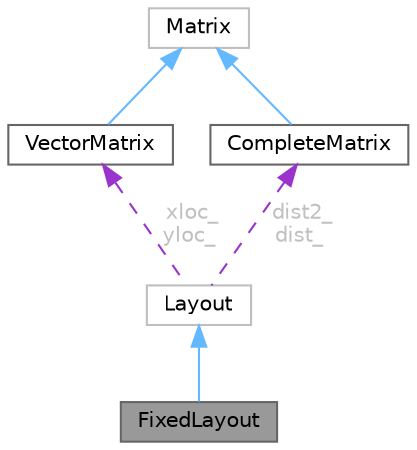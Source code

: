 digraph "FixedLayout"
{
 // LATEX_PDF_SIZE
  bgcolor="transparent";
  edge [fontname=Helvetica,fontsize=10,labelfontname=Helvetica,labelfontsize=10];
  node [fontname=Helvetica,fontsize=10,shape=box,height=0.2,width=0.4];
  Node1 [id="Node000001",label="FixedLayout",height=0.2,width=0.4,color="gray40", fillcolor="grey60", style="filled", fontcolor="black",tooltip=" "];
  Node2 -> Node1 [id="edge1_Node000001_Node000002",dir="back",color="steelblue1",style="solid",tooltip=" "];
  Node2 [id="Node000002",label="Layout",height=0.2,width=0.4,color="grey75", fillcolor="white", style="filled",URL="$class_layout.html",tooltip=" "];
  Node3 -> Node2 [id="edge2_Node000002_Node000003",dir="back",color="darkorchid3",style="dashed",tooltip=" ",label=" xloc_\nyloc_",fontcolor="grey" ];
  Node3 [id="Node000003",label="VectorMatrix",height=0.2,width=0.4,color="gray40", fillcolor="white", style="filled",URL="$class_vector_matrix.html",tooltip="An efficient implementation of a dynamically-allocated 1D array."];
  Node4 -> Node3 [id="edge3_Node000003_Node000004",dir="back",color="steelblue1",style="solid",tooltip=" "];
  Node4 [id="Node000004",label="Matrix",height=0.2,width=0.4,color="grey75", fillcolor="white", style="filled",URL="$class_matrix.html",tooltip=" "];
  Node5 -> Node2 [id="edge4_Node000002_Node000005",dir="back",color="darkorchid3",style="dashed",tooltip=" ",label=" dist2_\ndist_",fontcolor="grey" ];
  Node5 [id="Node000005",label="CompleteMatrix",height=0.2,width=0.4,color="gray40", fillcolor="white", style="filled",URL="$class_complete_matrix.html",tooltip="An efficient implementation of a dynamically-allocated 2D array."];
  Node4 -> Node5 [id="edge5_Node000005_Node000004",dir="back",color="steelblue1",style="solid",tooltip=" "];
}
